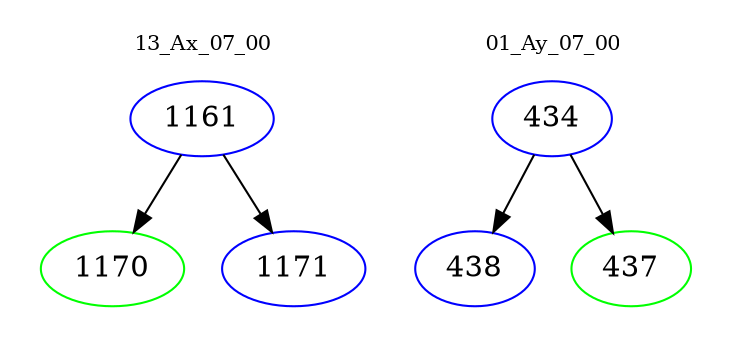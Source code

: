 digraph{
subgraph cluster_0 {
color = white
label = "13_Ax_07_00";
fontsize=10;
T0_1161 [label="1161", color="blue"]
T0_1161 -> T0_1170 [color="black"]
T0_1170 [label="1170", color="green"]
T0_1161 -> T0_1171 [color="black"]
T0_1171 [label="1171", color="blue"]
}
subgraph cluster_1 {
color = white
label = "01_Ay_07_00";
fontsize=10;
T1_434 [label="434", color="blue"]
T1_434 -> T1_438 [color="black"]
T1_438 [label="438", color="blue"]
T1_434 -> T1_437 [color="black"]
T1_437 [label="437", color="green"]
}
}
